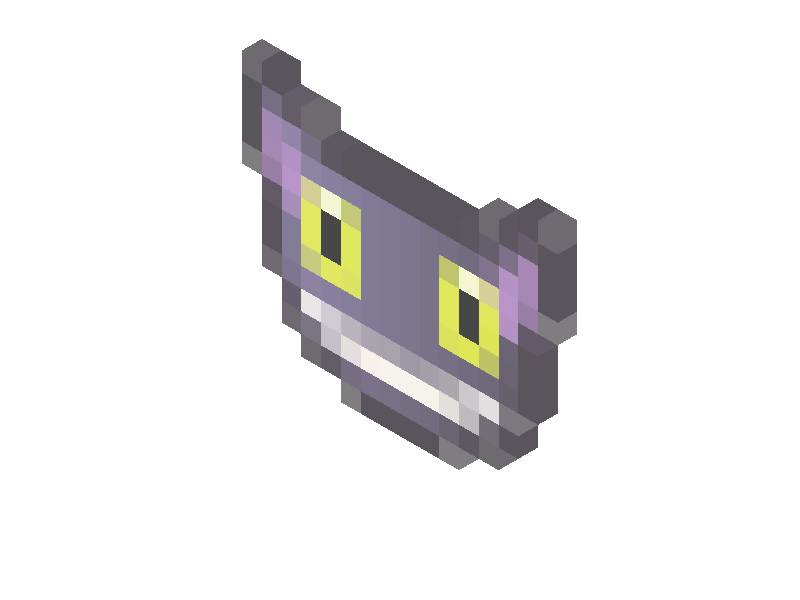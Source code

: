 #version 3.7

background {color rgb<1,1,1>}
global_settings { ambient_light rgb<2, 2, 2> }
light_source { <10, 0, 0> color rgb<1,1,1> }
camera {orthographic location <10,10,10> look_at <0,0,0> angle 45}

box { <-0.5,3.000000,-4.000000>,<0,3.500000,-3.500000> texture {pigment {color rgb<0.156863,0.145098,0.160784>} } }
box { <-0.5,2.500000,-4.000000>,<0,3.000000,-3.500000> texture {pigment {color rgb<0.101961,0.090196,0.105882>} } }
box { <-0.5,2.000000,-4.000000>,<0,2.500000,-3.500000> texture {pigment {color rgb<0.101961,0.090196,0.105882>} } }
box { <-0.5,1.500000,-4.000000>,<0,2.000000,-3.500000> texture {pigment {color rgb<0.101961,0.090196,0.105882>} } }
box { <-0.5,1.000000,-4.000000>,<0,1.500000,-3.500000> texture {pigment {color rgb<0.211765,0.203922,0.215686>} } }
box { <-0.5,3.000000,-3.500000>,<0,3.500000,-3.000000> texture {pigment {color rgb<0.101961,0.090196,0.105882>} } }
box { <-0.5,2.500000,-3.500000>,<0,3.000000,-3.000000> texture {pigment {color rgb<0.180392,0.156863,0.231373>} } }
box { <-0.5,2.000000,-3.500000>,<0,2.500000,-3.000000> texture {pigment {color rgb<0.368627,0.247059,0.450980>} } }
box { <-0.5,1.500000,-3.500000>,<0,2.000000,-3.000000> texture {pigment {color rgb<0.384314,0.247059,0.458824>} } }
box { <-0.5,1.000000,-3.500000>,<0,1.500000,-3.000000> texture {pigment {color rgb<0.313726,0.207843,0.372549>} } }
box { <-0.5,0.500000,-3.500000>,<0,1.000000,-3.000000> texture {pigment {color rgb<0.125490,0.101961,0.137255>} } }
box { <-0.5,0.000000,-3.500000>,<0,0.500000,-3.000000> texture {pigment {color rgb<0.101961,0.090196,0.105882>} } }
box { <-0.5,-0.500000,-3.500000>,<0,0.000000,-3.000000> texture {pigment {color rgb<0.101961,0.090196,0.105882>} } }
box { <-0.5,-1.000000,-3.500000>,<0,-0.500000,-3.000000> texture {pigment {color rgb<0.156863,0.145098,0.160784>} } }
box { <-0.5,2.500000,-3.000000>,<0,3.000000,-2.500000> texture {pigment {color rgb<0.121569,0.109804,0.141176>} } }
box { <-0.5,2.000000,-3.000000>,<0,2.500000,-2.500000> texture {pigment {color rgb<0.282353,0.239216,0.388235>} } }
box { <-0.5,1.500000,-3.000000>,<0,2.000000,-2.500000> texture {pigment {color rgb<0.439216,0.286275,0.537255>} } }
box { <-0.5,1.000000,-3.000000>,<0,1.500000,-2.500000> texture {pigment {color rgb<0.478431,0.298039,0.576471>} } }
box { <-0.5,0.500000,-3.000000>,<0,1.000000,-2.500000> texture {pigment {color rgb<0.388235,0.266667,0.482353>} } }
box { <-0.5,0.000000,-3.000000>,<0,0.500000,-2.500000> texture {pigment {color rgb<0.227451,0.200000,0.305882>} } }
box { <-0.5,-0.500000,-3.000000>,<0,0.000000,-2.500000> texture {pigment {color rgb<0.227451,0.200000,0.305882>} } }
box { <-0.5,-1.000000,-3.000000>,<0,-0.500000,-2.500000> texture {pigment {color rgb<0.203922,0.180392,0.270588>} } }
box { <-0.5,-1.500000,-3.000000>,<0,-1.000000,-2.500000> texture {pigment {color rgb<0.133333,0.117647,0.156863>} } }
box { <-0.5,-2.000000,-3.000000>,<0,-1.500000,-2.500000> texture {pigment {color rgb<0.156863,0.145098,0.160784>} } }
box { <-0.5,2.500000,-2.500000>,<0,3.000000,-2.000000> texture {pigment {color rgb<0.156863,0.145098,0.160784>} } }
box { <-0.5,2.000000,-2.500000>,<0,2.500000,-2.000000> texture {pigment {color rgb<0.180392,0.160784,0.231373>} } }
box { <-0.5,1.500000,-2.500000>,<0,2.000000,-2.000000> texture {pigment {color rgb<0.270588,0.231373,0.368627>} } }
box { <-0.5,1.000000,-2.500000>,<0,1.500000,-2.000000> texture {pigment {color rgb<0.647059,0.619608,0.294118>} } }
box { <-0.5,0.500000,-2.500000>,<0,1.000000,-2.000000> texture {pigment {color rgb<0.752941,0.811765,0.125490>} } }
box { <-0.5,0.000000,-2.500000>,<0,0.500000,-2.000000> texture {pigment {color rgb<0.752941,0.811765,0.125490>} } }
box { <-0.5,-0.500000,-2.500000>,<0,0.000000,-2.000000> texture {pigment {color rgb<0.564706,0.592157,0.211765>} } }
box { <-0.5,-1.000000,-2.500000>,<0,-0.500000,-2.000000> texture {pigment {color rgb<0.258824,0.227451,0.356863>} } }
box { <-0.5,-1.500000,-2.500000>,<0,-1.000000,-2.000000> texture {pigment {color rgb<0.815686,0.792157,0.796078>} } }
box { <-0.5,-2.000000,-2.500000>,<0,-1.500000,-2.000000> texture {pigment {color rgb<0.196078,0.176471,0.227451>} } }
box { <-0.5,-2.500000,-2.500000>,<0,-2.000000,-2.000000> texture {pigment {color rgb<0.156863,0.145098,0.160784>} } }
box { <-0.5,2.000000,-2.000000>,<0,2.500000,-1.500000> texture {pigment {color rgb<0.109804,0.098039,0.121569>} } }
box { <-0.5,1.500000,-2.000000>,<0,2.000000,-1.500000> texture {pigment {color rgb<0.247059,0.215686,0.341176>} } }
box { <-0.5,1.000000,-2.000000>,<0,1.500000,-1.500000> texture {pigment {color rgb<0.898039,0.921569,0.647059>} } }
box { <-0.5,0.500000,-2.000000>,<0,1.000000,-1.500000> texture {pigment {color rgb<0.062745,0.062745,0.062745>} } }
box { <-0.5,0.000000,-2.000000>,<0,0.500000,-1.500000> texture {pigment {color rgb<0.062745,0.062745,0.062745>} } }
box { <-0.5,-0.500000,-2.000000>,<0,0.000000,-1.500000> texture {pigment {color rgb<0.749020,0.807843,0.121569>} } }
box { <-0.5,-1.000000,-2.000000>,<0,-0.500000,-1.500000> texture {pigment {color rgb<0.247059,0.215686,0.341176>} } }
box { <-0.5,-1.500000,-2.000000>,<0,-1.000000,-1.500000> texture {pigment {color rgb<0.627451,0.600000,0.643137>} } }
box { <-0.5,-2.000000,-2.000000>,<0,-1.500000,-1.500000> texture {pigment {color rgb<0.552941,0.525490,0.580392>} } }
box { <-0.5,-2.500000,-2.000000>,<0,-2.000000,-1.500000> texture {pigment {color rgb<0.121569,0.105882,0.133333>} } }
box { <-0.5,2.000000,-1.500000>,<0,2.500000,-1.000000> texture {pigment {color rgb<0.101961,0.090196,0.105882>} } }
box { <-0.5,1.500000,-1.500000>,<0,2.000000,-1.000000> texture {pigment {color rgb<0.235294,0.207843,0.321569>} } }
box { <-0.5,1.000000,-1.500000>,<0,1.500000,-1.000000> texture {pigment {color rgb<0.552941,0.580392,0.192157>} } }
box { <-0.5,0.500000,-1.500000>,<0,1.000000,-1.000000> texture {pigment {color rgb<0.745098,0.807843,0.117647>} } }
box { <-0.5,0.000000,-1.500000>,<0,0.500000,-1.000000> texture {pigment {color rgb<0.745098,0.807843,0.117647>} } }
box { <-0.5,-0.500000,-1.500000>,<0,0.000000,-1.000000> texture {pigment {color rgb<0.713726,0.768627,0.129412>} } }
box { <-0.5,-1.000000,-1.500000>,<0,-0.500000,-1.000000> texture {pigment {color rgb<0.235294,0.207843,0.321569>} } }
box { <-0.5,-1.500000,-1.500000>,<0,-1.000000,-1.000000> texture {pigment {color rgb<0.478431,0.450980,0.509804>} } }
box { <-0.5,-2.000000,-1.500000>,<0,-1.500000,-1.000000> texture {pigment {color rgb<0.764706,0.737255,0.733333>} } }
box { <-0.5,-2.500000,-1.500000>,<0,-2.000000,-1.000000> texture {pigment {color rgb<0.176471,0.156863,0.227451>} } }
box { <-0.5,-3.000000,-1.500000>,<0,-2.500000,-1.000000> texture {pigment {color rgb<0.211765,0.203922,0.215686>} } }
box { <-0.5,2.000000,-1.000000>,<0,2.500000,-0.500000> texture {pigment {color rgb<0.101961,0.090196,0.105882>} } }
box { <-0.5,1.500000,-1.000000>,<0,2.000000,-0.500000> texture {pigment {color rgb<0.223529,0.196078,0.305882>} } }
box { <-0.5,1.000000,-1.000000>,<0,1.500000,-0.500000> texture {pigment {color rgb<0.223529,0.196078,0.305882>} } }
box { <-0.5,0.500000,-1.000000>,<0,1.000000,-0.500000> texture {pigment {color rgb<0.223529,0.196078,0.305882>} } }
box { <-0.5,0.000000,-1.000000>,<0,0.500000,-0.500000> texture {pigment {color rgb<0.223529,0.196078,0.305882>} } }
box { <-0.5,-0.500000,-1.000000>,<0,0.000000,-0.500000> texture {pigment {color rgb<0.223529,0.196078,0.305882>} } }
box { <-0.5,-1.000000,-1.000000>,<0,-0.500000,-0.500000> texture {pigment {color rgb<0.223529,0.196078,0.305882>} } }
box { <-0.5,-1.500000,-1.000000>,<0,-1.000000,-0.500000> texture {pigment {color rgb<0.400000,0.372549,0.435294>} } }
box { <-0.5,-2.000000,-1.000000>,<0,-1.500000,-0.500000> texture {pigment {color rgb<0.917647,0.890196,0.831373>} } }
box { <-0.5,-2.500000,-1.000000>,<0,-2.000000,-0.500000> texture {pigment {color rgb<0.192157,0.168627,0.254902>} } }
box { <-0.5,-3.000000,-1.000000>,<0,-2.500000,-0.500000> texture {pigment {color rgb<0.101961,0.090196,0.105882>} } }
box { <-0.5,2.000000,-0.500000>,<0,2.500000,0.000000> texture {pigment {color rgb<0.101961,0.090196,0.105882>} } }
box { <-0.5,1.500000,-0.500000>,<0,2.000000,0.000000> texture {pigment {color rgb<0.211765,0.188235,0.286275>} } }
box { <-0.5,1.000000,-0.500000>,<0,1.500000,0.000000> texture {pigment {color rgb<0.211765,0.188235,0.286275>} } }
box { <-0.5,0.500000,-0.500000>,<0,1.000000,0.000000> texture {pigment {color rgb<0.211765,0.188235,0.286275>} } }
box { <-0.5,0.000000,-0.500000>,<0,0.500000,0.000000> texture {pigment {color rgb<0.211765,0.188235,0.286275>} } }
box { <-0.5,-0.500000,-0.500000>,<0,0.000000,0.000000> texture {pigment {color rgb<0.211765,0.188235,0.286275>} } }
box { <-0.5,-1.000000,-0.500000>,<0,-0.500000,0.000000> texture {pigment {color rgb<0.211765,0.188235,0.286275>} } }
box { <-0.5,-1.500000,-0.500000>,<0,-1.000000,0.000000> texture {pigment {color rgb<0.388235,0.364706,0.419608>} } }
box { <-0.5,-2.000000,-0.500000>,<0,-1.500000,0.000000> texture {pigment {color rgb<0.921569,0.894118,0.831373>} } }
box { <-0.5,-2.500000,-0.500000>,<0,-2.000000,0.000000> texture {pigment {color rgb<0.184314,0.164706,0.239216>} } }
box { <-0.5,-3.000000,-0.500000>,<0,-2.500000,0.000000> texture {pigment {color rgb<0.101961,0.090196,0.105882>} } }
box { <-0.5,2.000000,0.000000>,<0,2.500000,0.500000> texture {pigment {color rgb<0.101961,0.090196,0.105882>} } }
box { <-0.5,1.500000,0.000000>,<0,2.000000,0.500000> texture {pigment {color rgb<0.203922,0.180392,0.270588>} } }
box { <-0.5,1.000000,0.000000>,<0,1.500000,0.500000> texture {pigment {color rgb<0.203922,0.180392,0.270588>} } }
box { <-0.5,0.500000,0.000000>,<0,1.000000,0.500000> texture {pigment {color rgb<0.203922,0.180392,0.270588>} } }
box { <-0.5,0.000000,0.000000>,<0,0.500000,0.500000> texture {pigment {color rgb<0.203922,0.180392,0.270588>} } }
box { <-0.5,-0.500000,0.000000>,<0,0.000000,0.500000> texture {pigment {color rgb<0.203922,0.180392,0.270588>} } }
box { <-0.5,-1.000000,0.000000>,<0,-0.500000,0.500000> texture {pigment {color rgb<0.203922,0.180392,0.270588>} } }
box { <-0.5,-1.500000,0.000000>,<0,-1.000000,0.500000> texture {pigment {color rgb<0.337255,0.313726,0.376471>} } }
box { <-0.5,-2.000000,0.000000>,<0,-1.500000,0.500000> texture {pigment {color rgb<0.921569,0.894118,0.831373>} } }
box { <-0.5,-2.500000,0.000000>,<0,-2.000000,0.500000> texture {pigment {color rgb<0.176471,0.156863,0.227451>} } }
box { <-0.5,-3.000000,0.000000>,<0,-2.500000,0.500000> texture {pigment {color rgb<0.101961,0.090196,0.105882>} } }
box { <-0.5,2.000000,0.500000>,<0,2.500000,1.000000> texture {pigment {color rgb<0.101961,0.090196,0.105882>} } }
box { <-0.5,1.500000,0.500000>,<0,2.000000,1.000000> texture {pigment {color rgb<0.192157,0.168627,0.250980>} } }
box { <-0.5,1.000000,0.500000>,<0,1.500000,1.000000> texture {pigment {color rgb<0.192157,0.168627,0.250980>} } }
box { <-0.5,0.500000,0.500000>,<0,1.000000,1.000000> texture {pigment {color rgb<0.192157,0.168627,0.250980>} } }
box { <-0.5,0.000000,0.500000>,<0,0.500000,1.000000> texture {pigment {color rgb<0.192157,0.168627,0.250980>} } }
box { <-0.5,-0.500000,0.500000>,<0,0.000000,1.000000> texture {pigment {color rgb<0.192157,0.168627,0.250980>} } }
box { <-0.5,-1.000000,0.500000>,<0,-0.500000,1.000000> texture {pigment {color rgb<0.192157,0.168627,0.250980>} } }
box { <-0.5,-1.500000,0.500000>,<0,-1.000000,1.000000> texture {pigment {color rgb<0.372549,0.349020,0.396078>} } }
box { <-0.5,-2.000000,0.500000>,<0,-1.500000,1.000000> texture {pigment {color rgb<0.921569,0.894118,0.831373>} } }
box { <-0.5,-2.500000,0.500000>,<0,-2.000000,1.000000> texture {pigment {color rgb<0.168627,0.149020,0.211765>} } }
box { <-0.5,-3.000000,0.500000>,<0,-2.500000,1.000000> texture {pigment {color rgb<0.101961,0.090196,0.105882>} } }
box { <-0.5,2.000000,1.000000>,<0,2.500000,1.500000> texture {pigment {color rgb<0.101961,0.090196,0.105882>} } }
box { <-0.5,1.500000,1.000000>,<0,2.000000,1.500000> texture {pigment {color rgb<0.180392,0.160784,0.235294>} } }
box { <-0.5,1.000000,1.000000>,<0,1.500000,1.500000> texture {pigment {color rgb<0.529412,0.556863,0.149020>} } }
box { <-0.5,0.500000,1.000000>,<0,1.000000,1.500000> texture {pigment {color rgb<0.737255,0.796078,0.101961>} } }
box { <-0.5,0.000000,1.000000>,<0,0.500000,1.500000> texture {pigment {color rgb<0.737255,0.796078,0.101961>} } }
box { <-0.5,-0.500000,1.000000>,<0,0.000000,1.500000> texture {pigment {color rgb<0.701961,0.756863,0.109804>} } }
box { <-0.5,-1.000000,1.000000>,<0,-0.500000,1.500000> texture {pigment {color rgb<0.180392,0.160784,0.235294>} } }
box { <-0.5,-1.500000,1.000000>,<0,-1.000000,1.500000> texture {pigment {color rgb<0.403922,0.384314,0.419608>} } }
box { <-0.5,-2.000000,1.000000>,<0,-1.500000,1.500000> texture {pigment {color rgb<0.768627,0.741176,0.717647>} } }
box { <-0.5,-2.500000,1.000000>,<0,-2.000000,1.500000> texture {pigment {color rgb<0.141176,0.125490,0.168627>} } }
box { <-0.5,-3.000000,1.000000>,<0,-2.500000,1.500000> texture {pigment {color rgb<0.211765,0.203922,0.215686>} } }
box { <-0.5,2.000000,1.500000>,<0,2.500000,2.000000> texture {pigment {color rgb<0.105882,0.094118,0.113725>} } }
box { <-0.5,1.500000,1.500000>,<0,2.000000,2.000000> texture {pigment {color rgb<0.168627,0.149020,0.215686>} } }
box { <-0.5,1.000000,1.500000>,<0,1.500000,2.000000> texture {pigment {color rgb<0.894118,0.917647,0.639216>} } }
box { <-0.5,0.500000,1.500000>,<0,1.000000,2.000000> texture {pigment {color rgb<0.062745,0.062745,0.062745>} } }
box { <-0.5,0.000000,1.500000>,<0,0.500000,2.000000> texture {pigment {color rgb<0.062745,0.062745,0.062745>} } }
box { <-0.5,-0.500000,1.500000>,<0,0.000000,2.000000> texture {pigment {color rgb<0.733333,0.796078,0.098039>} } }
box { <-0.5,-1.000000,1.500000>,<0,-0.500000,2.000000> texture {pigment {color rgb<0.168627,0.149020,0.215686>} } }
box { <-0.5,-1.500000,1.500000>,<0,-1.000000,2.000000> texture {pigment {color rgb<0.603922,0.580392,0.596078>} } }
box { <-0.5,-2.000000,1.500000>,<0,-1.500000,2.000000> texture {pigment {color rgb<0.513726,0.494118,0.513726>} } }
box { <-0.5,-2.500000,1.500000>,<0,-2.000000,2.000000> texture {pigment {color rgb<0.109804,0.098039,0.121569>} } }
box { <-0.5,2.500000,2.000000>,<0,3.000000,2.500000> texture {pigment {color rgb<0.156863,0.145098,0.160784>} } }
box { <-0.5,2.000000,2.000000>,<0,2.500000,2.500000> texture {pigment {color rgb<0.129412,0.113725,0.152941>} } }
box { <-0.5,1.500000,2.000000>,<0,2.000000,2.500000> texture {pigment {color rgb<0.219608,0.168627,0.270588>} } }
box { <-0.5,1.000000,2.000000>,<0,1.500000,2.500000> texture {pigment {color rgb<0.670588,0.623529,0.313726>} } }
box { <-0.5,0.500000,2.000000>,<0,1.000000,2.500000> texture {pigment {color rgb<0.745098,0.800000,0.105882>} } }
box { <-0.5,0.000000,2.000000>,<0,0.500000,2.500000> texture {pigment {color rgb<0.733333,0.792157,0.094118>} } }
box { <-0.5,-0.500000,2.000000>,<0,0.000000,2.500000> texture {pigment {color rgb<0.517647,0.549020,0.133333>} } }
box { <-0.5,-1.000000,2.000000>,<0,-0.500000,2.500000> texture {pigment {color rgb<0.160784,0.141176,0.200000>} } }
box { <-0.5,-1.500000,2.000000>,<0,-1.000000,2.500000> texture {pigment {color rgb<0.764706,0.741176,0.745098>} } }
box { <-0.5,-2.000000,2.000000>,<0,-1.500000,2.500000> texture {pigment {color rgb<0.168627,0.152941,0.180392>} } }
box { <-0.5,-2.500000,2.000000>,<0,-2.000000,2.500000> texture {pigment {color rgb<0.156863,0.145098,0.160784>} } }
box { <-0.5,2.500000,2.500000>,<0,3.000000,3.000000> texture {pigment {color rgb<0.105882,0.094118,0.113725>} } }
box { <-0.5,2.000000,2.500000>,<0,2.500000,3.000000> texture {pigment {color rgb<0.211765,0.160784,0.254902>} } }
box { <-0.5,1.500000,2.500000>,<0,2.000000,3.000000> texture {pigment {color rgb<0.458824,0.286275,0.552941>} } }
box { <-0.5,1.000000,2.500000>,<0,1.500000,3.000000> texture {pigment {color rgb<0.478431,0.298039,0.576471>} } }
box { <-0.5,0.500000,2.500000>,<0,1.000000,3.000000> texture {pigment {color rgb<0.458824,0.286275,0.552941>} } }
box { <-0.5,0.000000,2.500000>,<0,0.500000,3.000000> texture {pigment {color rgb<0.149020,0.129412,0.180392>} } }
box { <-0.5,-0.500000,2.500000>,<0,0.000000,3.000000> texture {pigment {color rgb<0.141176,0.125490,0.172549>} } }
box { <-0.5,-1.000000,2.500000>,<0,-0.500000,3.000000> texture {pigment {color rgb<0.133333,0.117647,0.152941>} } }
box { <-0.5,-1.500000,2.500000>,<0,-1.000000,3.000000> texture {pigment {color rgb<0.200000,0.188235,0.203922>} } }
box { <-0.5,-2.000000,2.500000>,<0,-1.500000,3.000000> texture {pigment {color rgb<0.101961,0.090196,0.105882>} } }
box { <-0.5,3.000000,3.000000>,<0,3.500000,3.500000> texture {pigment {color rgb<0.101961,0.090196,0.105882>} } }
box { <-0.5,2.500000,3.000000>,<0,3.000000,3.500000> texture {pigment {color rgb<0.137255,0.113725,0.156863>} } }
box { <-0.5,2.000000,3.000000>,<0,2.500000,3.500000> texture {pigment {color rgb<0.388235,0.247059,0.462745>} } }
box { <-0.5,1.500000,3.000000>,<0,2.000000,3.500000> texture {pigment {color rgb<0.384314,0.247059,0.458824>} } }
box { <-0.5,1.000000,3.000000>,<0,1.500000,3.500000> texture {pigment {color rgb<0.313726,0.207843,0.372549>} } }
box { <-0.5,0.500000,3.000000>,<0,1.000000,3.500000> texture {pigment {color rgb<0.125490,0.101961,0.137255>} } }
box { <-0.5,0.000000,3.000000>,<0,0.500000,3.500000> texture {pigment {color rgb<0.101961,0.090196,0.105882>} } }
box { <-0.5,-0.500000,3.000000>,<0,0.000000,3.500000> texture {pigment {color rgb<0.101961,0.090196,0.105882>} } }
box { <-0.5,-1.000000,3.000000>,<0,-0.500000,3.500000> texture {pigment {color rgb<0.101961,0.090196,0.105882>} } }
box { <-0.5,3.000000,3.500000>,<0,3.500000,4.000000> texture {pigment {color rgb<0.156863,0.145098,0.160784>} } }
box { <-0.5,2.500000,3.500000>,<0,3.000000,4.000000> texture {pigment {color rgb<0.101961,0.090196,0.105882>} } }
box { <-0.5,2.000000,3.500000>,<0,2.500000,4.000000> texture {pigment {color rgb<0.101961,0.090196,0.105882>} } }
box { <-0.5,1.500000,3.500000>,<0,2.000000,4.000000> texture {pigment {color rgb<0.101961,0.090196,0.105882>} } }
box { <-0.5,1.000000,3.500000>,<0,1.500000,4.000000> texture {pigment {color rgb<0.211765,0.203922,0.215686>} } }

